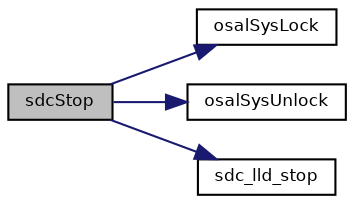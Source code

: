digraph "sdcStop"
{
  bgcolor="transparent";
  edge [fontname="Helvetica",fontsize="8",labelfontname="Helvetica",labelfontsize="8"];
  node [fontname="Helvetica",fontsize="8",shape=record];
  rankdir="LR";
  Node24 [label="sdcStop",height=0.2,width=0.4,color="black", fillcolor="grey75", style="filled", fontcolor="black"];
  Node24 -> Node25 [color="midnightblue",fontsize="8",style="solid",fontname="Helvetica"];
  Node25 [label="osalSysLock",height=0.2,width=0.4,color="black",URL="$group___o_s_a_l.html#ga0cb5e528b0114b4ca61c2eb65a0515fa",tooltip="Enters a critical zone from thread context. "];
  Node24 -> Node26 [color="midnightblue",fontsize="8",style="solid",fontname="Helvetica"];
  Node26 [label="osalSysUnlock",height=0.2,width=0.4,color="black",URL="$group___o_s_a_l.html#ga17dbf4a1761019b8d94f43832c506543",tooltip="Leaves a critical zone from thread context. "];
  Node24 -> Node27 [color="midnightblue",fontsize="8",style="solid",fontname="Helvetica"];
  Node27 [label="sdc_lld_stop",height=0.2,width=0.4,color="black",URL="$group___s_d_c.html#ga53bec33b3b1048d5dc98a08ac7768055",tooltip="Deactivates the SDC peripheral. "];
}
